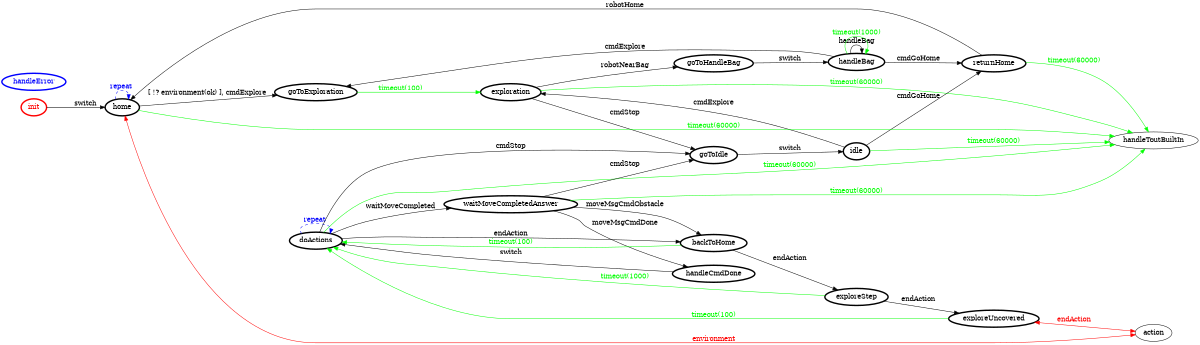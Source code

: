 /*
*
* A GraphViz DOT FSM description 
* Please use a GraphViz visualizer (like http://www.webgraphviz.com)
*  
*/

digraph finite_state_machine {
	rankdir=LR
	size="8,5"
	
	init [ color = red ][ fontcolor = red ][ penwidth = 3 ]
	goToExploration [ color = black ][ fontcolor = black ][ penwidth = 3 ]
	returnHome [ color = black ][ fontcolor = black ][ penwidth = 3 ]
	exploreUncovered [ color = black ][ fontcolor = black ][ penwidth = 3 ]
	exploration [ color = black ][ fontcolor = black ][ penwidth = 3 ]
	doActions [ color = black ][ fontcolor = black ][ penwidth = 3 ]
	idle [ color = black ][ fontcolor = black ][ penwidth = 3 ]
	waitMoveCompletedAnswer [ color = black ][ fontcolor = black ][ penwidth = 3 ]
	handleCmdDone [ color = black ][ fontcolor = black ][ penwidth = 3 ]
	home [ color = black ][ fontcolor = black ][ penwidth = 3 ]
	backToHome [ color = black ][ fontcolor = black ][ penwidth = 3 ]
	handleBag [ color = black ][ fontcolor = black ][ penwidth = 3 ]
	goToIdle [ color = black ][ fontcolor = black ][ penwidth = 3 ]
	exploreStep [ color = black ][ fontcolor = black ][ penwidth = 3 ]
	goToHandleBag [ color = black ][ fontcolor = black ][ penwidth = 3 ]
	handleError [ color = blue ][ fontcolor = blue ][ penwidth = 3 ]
	
	doActions -> goToIdle [ label = "cmdStop" ][ color = black ][ fontcolor = black ]
	doActions -> doActions [ label = "repeat "][ style = dashed ][ color = blue ][ fontcolor = blue ]
	exploreStep -> doActions [ label = "timeout(1000)" ][ color = green ][ fontcolor = green ]
	idle -> exploration [ label = "cmdExplore" ][ color = black ][ fontcolor = black ]
	handleBag -> handleBag [ label = "handleBag" ][ color = black ][ fontcolor = black ]
	idle -> handleToutBuiltIn [ label = "timeout(60000)" ][ color = green ][ fontcolor = green ]
	backToHome -> exploreStep [ label = "endAction" ][ color = black ][ fontcolor = black ]
	home -> action [ label = "environment" ][ color = red ][ fontcolor = red ][ dir = both ]
	handleBag -> handleBag [ label = "timeout(1000)" ][ color = green ][ fontcolor = green ]
	home -> goToExploration [ label = "[ !? environment(ok) ], cmdExplore" ][ color = black ][ fontcolor = black ]
	exploreUncovered -> action [ label = "endAction" ][ color = red ][ fontcolor = red ][ dir = both ]
	handleCmdDone -> doActions [ label = "switch" ][ color = black ][ fontcolor = black ]
	waitMoveCompletedAnswer -> backToHome [ label = "moveMsgCmdObstacle" ][ color = black ][ fontcolor = black ]
	exploration -> goToHandleBag [ label = "robotNearBag" ][ color = black ][ fontcolor = black ]
	exploration -> goToIdle [ label = "cmdStop" ][ color = black ][ fontcolor = black ]
	init -> home [ label = "switch" ][ color = black ][ fontcolor = black ]
	doActions -> handleToutBuiltIn [ label = "timeout(60000)" ][ color = green ][ fontcolor = green ]
	returnHome -> handleToutBuiltIn [ label = "timeout(60000)" ][ color = green ][ fontcolor = green ]
	exploreUncovered -> doActions [ label = "timeout(100)" ][ color = green ][ fontcolor = green ]
	handleBag -> returnHome [ label = "cmdGoHome" ][ color = black ][ fontcolor = black ]
	returnHome -> home [ label = "robotHome" ][ color = black ][ fontcolor = black ]
	backToHome -> doActions [ label = "timeout(100)" ][ color = green ][ fontcolor = green ]
	goToHandleBag -> handleBag [ label = "switch" ][ color = black ][ fontcolor = black ]
	doActions -> backToHome [ label = "endAction" ][ color = black ][ fontcolor = black ]
	goToExploration -> exploration [ label = "timeout(100)" ][ color = green ][ fontcolor = green ]
	home -> handleToutBuiltIn [ label = "timeout(60000)" ][ color = green ][ fontcolor = green ]
	waitMoveCompletedAnswer -> handleCmdDone [ label = "moveMsgCmdDone" ][ color = black ][ fontcolor = black ]
	goToIdle -> idle [ label = "switch" ][ color = black ][ fontcolor = black ]
	doActions -> waitMoveCompletedAnswer [ label = "waitMoveCompleted" ][ color = black ][ fontcolor = black ]
	waitMoveCompletedAnswer -> goToIdle [ label = "cmdStop" ][ color = black ][ fontcolor = black ]
	handleBag -> goToExploration [ label = "cmdExplore" ][ color = black ][ fontcolor = black ]
	waitMoveCompletedAnswer -> handleToutBuiltIn [ label = "timeout(60000)" ][ color = green ][ fontcolor = green ]
	home -> home [ label = "repeat "][ style = dashed ][ color = blue ][ fontcolor = blue ]
	idle -> returnHome [ label = "cmdGoHome" ][ color = black ][ fontcolor = black ]
	exploration -> handleToutBuiltIn [ label = "timeout(60000)" ][ color = green ][ fontcolor = green ]
	exploreStep -> exploreUncovered [ label = "endAction" ][ color = black ][ fontcolor = black ]
}
